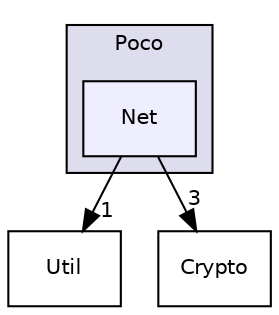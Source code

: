digraph "AppFrameWork/include/Poco/Net" {
  compound=true
  node [ fontsize="10", fontname="Helvetica"];
  edge [ labelfontsize="10", labelfontname="Helvetica"];
  subgraph clusterdir_59c12342eddca02fbd00a40f57d0211b {
    graph [ bgcolor="#ddddee", pencolor="black", label="Poco" fontname="Helvetica", fontsize="10", URL="dir_59c12342eddca02fbd00a40f57d0211b.html"]
  dir_3a937c010da955c15025a84ef3cfb31c [shape=box, label="Net", style="filled", fillcolor="#eeeeff", pencolor="black", URL="dir_3a937c010da955c15025a84ef3cfb31c.html"];
  }
  dir_de3d0c7d5e6c9dfffd9623a2283043e8 [shape=box label="Util" URL="dir_de3d0c7d5e6c9dfffd9623a2283043e8.html"];
  dir_0bc025afc59d6bdc3ac773790742f574 [shape=box label="Crypto" URL="dir_0bc025afc59d6bdc3ac773790742f574.html"];
  dir_3a937c010da955c15025a84ef3cfb31c->dir_de3d0c7d5e6c9dfffd9623a2283043e8 [headlabel="1", labeldistance=1.5 headhref="dir_000032_000041.html"];
  dir_3a937c010da955c15025a84ef3cfb31c->dir_0bc025afc59d6bdc3ac773790742f574 [headlabel="3", labeldistance=1.5 headhref="dir_000032_000035.html"];
}
